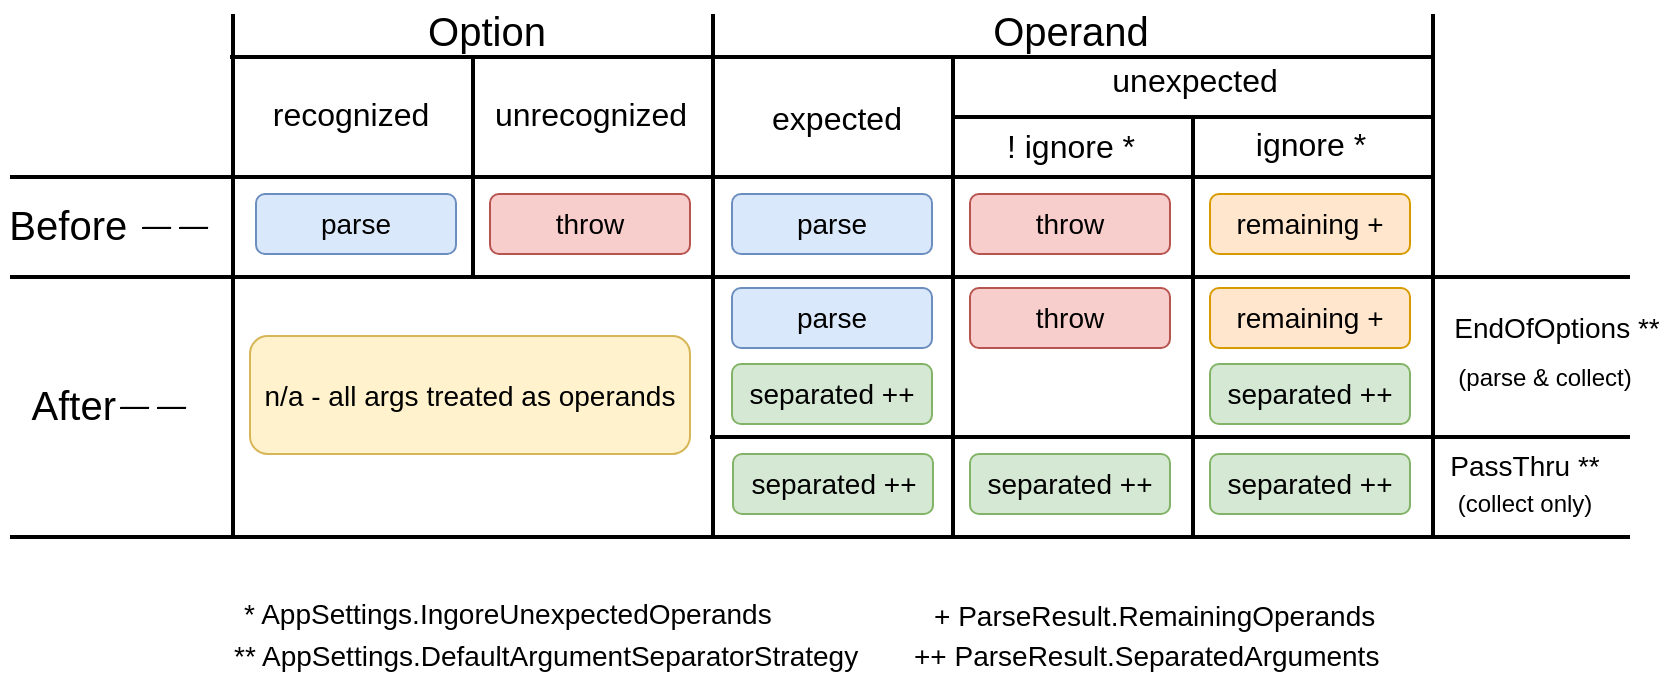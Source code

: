 <mxfile version="12.9.3" type="device"><diagram id="usWn3sM8gb_eVHfxRC8W" name="Page-1"><mxGraphModel dx="1662" dy="832" grid="0" gridSize="10" guides="1" tooltips="1" connect="1" arrows="1" fold="1" page="1" pageScale="1" pageWidth="850" pageHeight="1100" math="0" shadow="0"><root><mxCell id="0"/><mxCell id="1" parent="0"/><mxCell id="69mYk-JS7gGmHlgzo1Tg-103" value="" style="line;strokeWidth=2;direction=south;html=1;" parent="1" vertex="1"><mxGeometry x="240" y="61" width="3" height="110" as="geometry"/></mxCell><mxCell id="69mYk-JS7gGmHlgzo1Tg-104" value="" style="line;strokeWidth=2;direction=south;html=1;" parent="1" vertex="1"><mxGeometry x="360" y="40" width="3" height="261" as="geometry"/></mxCell><mxCell id="69mYk-JS7gGmHlgzo1Tg-105" value="" style="line;strokeWidth=2;direction=south;html=1;" parent="1" vertex="1"><mxGeometry x="600" y="91" width="3" height="210" as="geometry"/></mxCell><mxCell id="69mYk-JS7gGmHlgzo1Tg-106" value="" style="line;strokeWidth=2;direction=south;html=1;" parent="1" vertex="1"><mxGeometry x="480" y="61" width="3" height="240" as="geometry"/></mxCell><mxCell id="69mYk-JS7gGmHlgzo1Tg-107" value="" style="line;strokeWidth=2;direction=south;html=1;" parent="1" vertex="1"><mxGeometry x="120" y="40" width="3" height="261" as="geometry"/></mxCell><mxCell id="69mYk-JS7gGmHlgzo1Tg-108" value="" style="line;strokeWidth=2;html=1;" parent="1" vertex="1"><mxGeometry x="10" y="170" width="810" height="3" as="geometry"/></mxCell><mxCell id="69mYk-JS7gGmHlgzo1Tg-109" value="" style="line;strokeWidth=2;html=1;" parent="1" vertex="1"><mxGeometry x="10" y="120" width="711" height="3" as="geometry"/></mxCell><mxCell id="69mYk-JS7gGmHlgzo1Tg-110" value="Before `--`" style="text;html=1;align=center;verticalAlign=middle;resizable=0;points=[];autosize=1;fontSize=20;" parent="1" vertex="1"><mxGeometry x="5" y="130" width="110" height="30" as="geometry"/></mxCell><mxCell id="69mYk-JS7gGmHlgzo1Tg-111" value="After`--`" style="text;html=1;align=center;verticalAlign=middle;resizable=0;points=[];autosize=1;fontSize=20;" parent="1" vertex="1"><mxGeometry x="20" y="220" width="80" height="30" as="geometry"/></mxCell><mxCell id="69mYk-JS7gGmHlgzo1Tg-112" value="Option" style="text;html=1;align=center;verticalAlign=middle;resizable=0;points=[];autosize=1;fontSize=20;" parent="1" vertex="1"><mxGeometry x="213" y="33" width="70" height="30" as="geometry"/></mxCell><mxCell id="69mYk-JS7gGmHlgzo1Tg-113" value="Operand" style="text;html=1;align=center;verticalAlign=middle;resizable=0;points=[];autosize=1;fontSize=20;" parent="1" vertex="1"><mxGeometry x="495" y="33" width="90" height="30" as="geometry"/></mxCell><mxCell id="69mYk-JS7gGmHlgzo1Tg-114" value="recognized" style="text;html=1;align=center;verticalAlign=middle;resizable=0;points=[];autosize=1;fontSize=16;" parent="1" vertex="1"><mxGeometry x="135" y="80" width="90" height="20" as="geometry"/></mxCell><mxCell id="69mYk-JS7gGmHlgzo1Tg-115" value="unrecognized" style="text;html=1;align=center;verticalAlign=middle;resizable=0;points=[];autosize=1;fontSize=16;" parent="1" vertex="1"><mxGeometry x="245" y="80" width="110" height="20" as="geometry"/></mxCell><mxCell id="69mYk-JS7gGmHlgzo1Tg-116" value="expected" style="text;html=1;align=center;verticalAlign=middle;resizable=0;points=[];autosize=1;fontSize=16;" parent="1" vertex="1"><mxGeometry x="385.5" y="80" width="75" height="23" as="geometry"/></mxCell><mxCell id="69mYk-JS7gGmHlgzo1Tg-117" value="unexpected" style="text;html=1;align=center;verticalAlign=middle;resizable=0;points=[];autosize=1;fontSize=16;" parent="1" vertex="1"><mxGeometry x="551.5" y="63" width="100" height="20" as="geometry"/></mxCell><mxCell id="69mYk-JS7gGmHlgzo1Tg-120" value="&lt;span style=&quot;text-align: left&quot;&gt;throw&lt;/span&gt;" style="rounded=1;whiteSpace=wrap;html=1;fontSize=14;fillColor=#f8cecc;strokeColor=#b85450;" parent="1" vertex="1"><mxGeometry x="490" y="130" width="100" height="30" as="geometry"/></mxCell><mxCell id="69mYk-JS7gGmHlgzo1Tg-121" value="&lt;div&gt;parse&lt;/div&gt;" style="rounded=1;whiteSpace=wrap;html=1;fontSize=14;fillColor=#dae8fc;strokeColor=#6c8ebf;align=center;" parent="1" vertex="1"><mxGeometry x="371" y="130" width="100" height="30" as="geometry"/></mxCell><mxCell id="69mYk-JS7gGmHlgzo1Tg-122" value="&lt;div&gt;parse&lt;/div&gt;" style="rounded=1;whiteSpace=wrap;html=1;fontSize=14;fillColor=#dae8fc;strokeColor=#6c8ebf;align=center;" parent="1" vertex="1"><mxGeometry x="133" y="130" width="100" height="30" as="geometry"/></mxCell><mxCell id="69mYk-JS7gGmHlgzo1Tg-123" value="&lt;span style=&quot;text-align: left&quot;&gt;throw&lt;/span&gt;" style="rounded=1;whiteSpace=wrap;html=1;fontSize=14;fillColor=#f8cecc;strokeColor=#b85450;" parent="1" vertex="1"><mxGeometry x="250" y="130" width="100" height="30" as="geometry"/></mxCell><mxCell id="69mYk-JS7gGmHlgzo1Tg-124" value="! ignore *" style="text;html=1;align=center;verticalAlign=middle;resizable=0;points=[];autosize=1;fontSize=16;" parent="1" vertex="1"><mxGeometry x="503" y="94" width="74" height="23" as="geometry"/></mxCell><mxCell id="69mYk-JS7gGmHlgzo1Tg-125" value="ignore *" style="text;html=1;align=center;verticalAlign=middle;resizable=0;points=[];autosize=1;fontSize=16;" parent="1" vertex="1"><mxGeometry x="625" y="95" width="70" height="20" as="geometry"/></mxCell><mxCell id="69mYk-JS7gGmHlgzo1Tg-126" value="" style="line;strokeWidth=2;direction=south;html=1;" parent="1" vertex="1"><mxGeometry x="720" y="40" width="3" height="261" as="geometry"/></mxCell><mxCell id="69mYk-JS7gGmHlgzo1Tg-127" value="&lt;span style=&quot;text-align: left&quot;&gt;remaining +&lt;/span&gt;" style="rounded=1;whiteSpace=wrap;html=1;fontSize=14;fillColor=#ffe6cc;strokeColor=#d79b00;" parent="1" vertex="1"><mxGeometry x="610" y="130" width="100" height="30" as="geometry"/></mxCell><mxCell id="69mYk-JS7gGmHlgzo1Tg-128" value="&lt;div style=&quot;text-align: left&quot;&gt;&lt;span&gt;n/a - all args treated as operands&lt;/span&gt;&lt;/div&gt;" style="rounded=1;whiteSpace=wrap;html=1;fontSize=14;fillColor=#fff2cc;strokeColor=#d6b656;" parent="1" vertex="1"><mxGeometry x="130" y="201" width="220" height="59" as="geometry"/></mxCell><mxCell id="69mYk-JS7gGmHlgzo1Tg-133" value="" style="line;strokeWidth=2;html=1;" parent="1" vertex="1"><mxGeometry x="481" y="90" width="240" height="3" as="geometry"/></mxCell><mxCell id="69mYk-JS7gGmHlgzo1Tg-134" value="" style="line;strokeWidth=2;html=1;" parent="1" vertex="1"><mxGeometry x="120" y="60" width="601" height="3" as="geometry"/></mxCell><mxCell id="69mYk-JS7gGmHlgzo1Tg-140" value="&lt;span style=&quot;text-align: left&quot;&gt;throw&lt;/span&gt;" style="rounded=1;whiteSpace=wrap;html=1;fontSize=14;fillColor=#f8cecc;strokeColor=#b85450;" parent="1" vertex="1"><mxGeometry x="490" y="177" width="100" height="30" as="geometry"/></mxCell><mxCell id="69mYk-JS7gGmHlgzo1Tg-141" value="&lt;div&gt;parse&lt;/div&gt;" style="rounded=1;whiteSpace=wrap;html=1;fontSize=14;fillColor=#dae8fc;strokeColor=#6c8ebf;align=center;" parent="1" vertex="1"><mxGeometry x="371" y="177" width="100" height="30" as="geometry"/></mxCell><mxCell id="69mYk-JS7gGmHlgzo1Tg-132" value="&lt;div style=&quot;text-align: left&quot;&gt;&lt;span&gt;separated ++&lt;/span&gt;&lt;/div&gt;" style="rounded=1;whiteSpace=wrap;html=1;fontSize=14;fillColor=#d5e8d4;strokeColor=#82b366;" parent="1" vertex="1"><mxGeometry x="371" y="215" width="100" height="30" as="geometry"/></mxCell><mxCell id="69mYk-JS7gGmHlgzo1Tg-184" value="" style="line;strokeWidth=2;html=1;" parent="1" vertex="1"><mxGeometry x="360" y="250" width="460" height="3" as="geometry"/></mxCell><mxCell id="69mYk-JS7gGmHlgzo1Tg-185" value="" style="line;strokeWidth=2;html=1;" parent="1" vertex="1"><mxGeometry x="10" y="300" width="810" height="3" as="geometry"/></mxCell><mxCell id="69mYk-JS7gGmHlgzo1Tg-188" value="&lt;div style=&quot;text-align: left&quot;&gt;&lt;span&gt;separated ++&lt;/span&gt;&lt;/div&gt;" style="rounded=1;whiteSpace=wrap;html=1;fontSize=14;fillColor=#d5e8d4;strokeColor=#82b366;" parent="1" vertex="1"><mxGeometry x="610" y="215" width="100" height="30" as="geometry"/></mxCell><mxCell id="69mYk-JS7gGmHlgzo1Tg-190" value="&lt;div style=&quot;text-align: left&quot;&gt;&lt;span&gt;separated ++&lt;/span&gt;&lt;/div&gt;" style="rounded=1;whiteSpace=wrap;html=1;fontSize=14;fillColor=#d5e8d4;strokeColor=#82b366;" parent="1" vertex="1"><mxGeometry x="371.5" y="260" width="100" height="30" as="geometry"/></mxCell><mxCell id="69mYk-JS7gGmHlgzo1Tg-191" value="&lt;div style=&quot;text-align: left&quot;&gt;&lt;span&gt;separated ++&lt;/span&gt;&lt;/div&gt;" style="rounded=1;whiteSpace=wrap;html=1;fontSize=14;fillColor=#d5e8d4;strokeColor=#82b366;" parent="1" vertex="1"><mxGeometry x="490" y="260" width="100" height="30" as="geometry"/></mxCell><mxCell id="69mYk-JS7gGmHlgzo1Tg-192" value="&lt;div style=&quot;text-align: left&quot;&gt;&lt;span&gt;separated ++&lt;/span&gt;&lt;/div&gt;" style="rounded=1;whiteSpace=wrap;html=1;fontSize=14;fillColor=#d5e8d4;strokeColor=#82b366;" parent="1" vertex="1"><mxGeometry x="610" y="260" width="100" height="30" as="geometry"/></mxCell><mxCell id="69mYk-JS7gGmHlgzo1Tg-193" value="&lt;font style=&quot;font-size: 14px&quot;&gt;EndOfOptions **&lt;/font&gt;" style="text;html=1;align=center;verticalAlign=middle;resizable=0;points=[];autosize=1;fontSize=14;direction=west;" parent="1" vertex="1"><mxGeometry x="726" y="186" width="113" height="21" as="geometry"/></mxCell><mxCell id="69mYk-JS7gGmHlgzo1Tg-194" value="PassThru **" style="text;html=1;align=center;verticalAlign=middle;resizable=0;points=[];autosize=1;fontSize=14;" parent="1" vertex="1"><mxGeometry x="724" y="255" width="85" height="21" as="geometry"/></mxCell><mxCell id="69mYk-JS7gGmHlgzo1Tg-195" value="&lt;span style=&quot;text-align: left&quot;&gt;remaining +&lt;/span&gt;" style="rounded=1;whiteSpace=wrap;html=1;fontSize=14;fillColor=#ffe6cc;strokeColor=#d79b00;" parent="1" vertex="1"><mxGeometry x="610" y="177" width="100" height="30" as="geometry"/></mxCell><mxCell id="69mYk-JS7gGmHlgzo1Tg-197" value="&lt;font&gt;+ ParseResult.RemainingOperands&lt;/font&gt;" style="text;html=1;align=left;verticalAlign=middle;resizable=0;points=[];autosize=1;fontSize=14;fontColor=#000000;" parent="1" vertex="1"><mxGeometry x="470" y="331" width="240" height="20" as="geometry"/></mxCell><mxCell id="69mYk-JS7gGmHlgzo1Tg-198" value="&lt;font&gt;++ ParseResult.SeparatedArguments&lt;/font&gt;" style="text;html=1;align=left;verticalAlign=middle;resizable=0;points=[];autosize=1;fontSize=14;fontColor=#000000;" parent="1" vertex="1"><mxGeometry x="460" y="351" width="250" height="20" as="geometry"/></mxCell><mxCell id="69mYk-JS7gGmHlgzo1Tg-200" value="* AppSettings.IngoreUnexpectedOperands" style="text;html=1;align=left;verticalAlign=middle;resizable=0;points=[];autosize=1;fontSize=14;" parent="1" vertex="1"><mxGeometry x="125" y="330" width="280" height="20" as="geometry"/></mxCell><mxCell id="69mYk-JS7gGmHlgzo1Tg-201" value="** AppSettings.DefaultArgumentSeparatorStrategy" style="text;html=1;align=left;verticalAlign=middle;resizable=0;points=[];autosize=1;fontSize=14;" parent="1" vertex="1"><mxGeometry x="120" y="350" width="322" height="21" as="geometry"/></mxCell><mxCell id="FrR1eaY3KWNJ3RdJnQe8-1" value="(parse &amp;amp; collect)" style="text;html=1;align=center;verticalAlign=middle;resizable=0;points=[];autosize=1;" parent="1" vertex="1"><mxGeometry x="728" y="213" width="97" height="18" as="geometry"/></mxCell><mxCell id="FrR1eaY3KWNJ3RdJnQe8-4" value="(collect only)" style="text;html=1;align=center;verticalAlign=middle;resizable=0;points=[];autosize=1;" parent="1" vertex="1"><mxGeometry x="728" y="276" width="77" height="18" as="geometry"/></mxCell></root></mxGraphModel></diagram></mxfile>